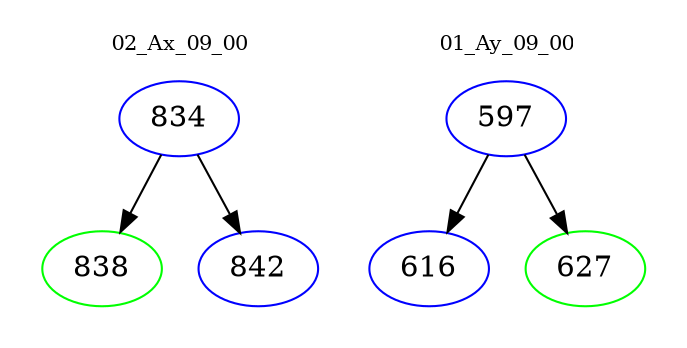 digraph{
subgraph cluster_0 {
color = white
label = "02_Ax_09_00";
fontsize=10;
T0_834 [label="834", color="blue"]
T0_834 -> T0_838 [color="black"]
T0_838 [label="838", color="green"]
T0_834 -> T0_842 [color="black"]
T0_842 [label="842", color="blue"]
}
subgraph cluster_1 {
color = white
label = "01_Ay_09_00";
fontsize=10;
T1_597 [label="597", color="blue"]
T1_597 -> T1_616 [color="black"]
T1_616 [label="616", color="blue"]
T1_597 -> T1_627 [color="black"]
T1_627 [label="627", color="green"]
}
}
